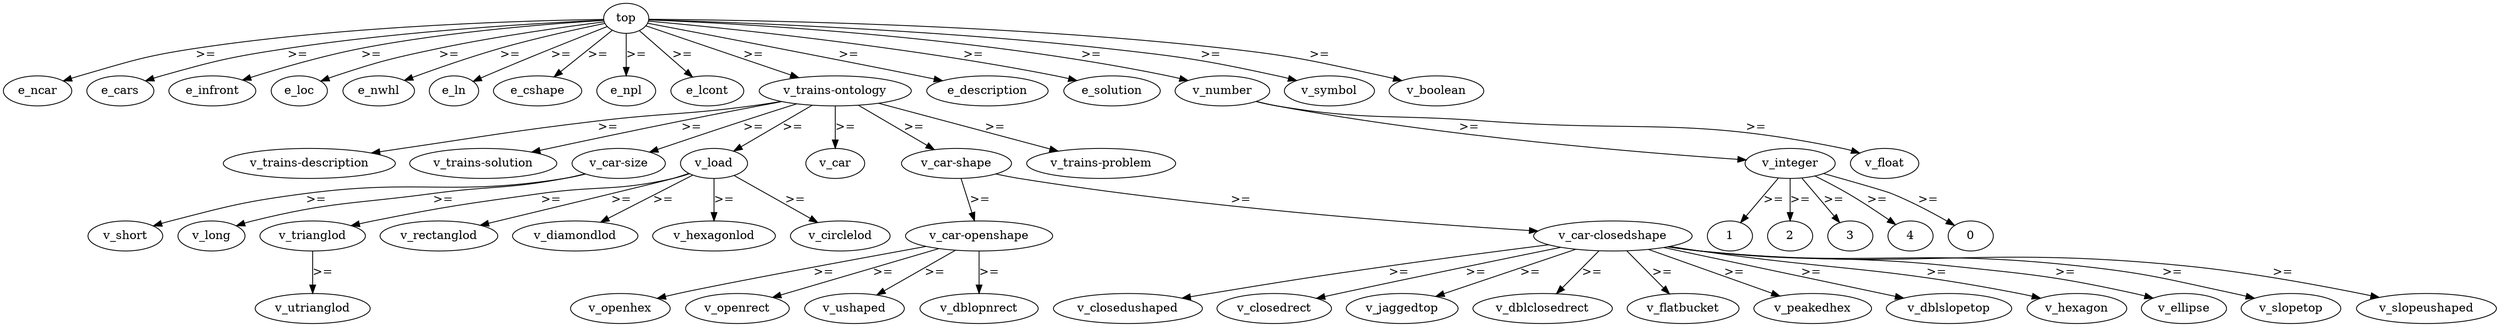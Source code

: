 digraph "ontology" {
  v0 [label="top"];
  v1 [label="v_trains-description"];
  v2 [label="e_ncar"];
  v3 [label="e_cars"];
  v4 [label="v_car-openshape"];
  v5 [label="v_car-closedshape"];
  v6 [label="v_trianglod"];
  v7 [label="v_rectanglod"];
  v8 [label="v_diamondlod"];
  v9 [label="v_trains-solution"];
  v10 [label="v_car-size"];
  v11 [label="v_hexagonlod"];
  v12 [label="v_load"];
  v13 [label="v_car"];
  v14 [label="e_infront"];
  v15 [label="e_loc"];
  v16 [label="e_nwhl"];
  v17 [label="e_ln"];
  v18 [label="e_cshape"];
  v19 [label="e_npl"];
  v20 [label="e_lcont"];
  v21 [label="v_car-shape"];
  v22 [label="v_utrianglod"];
  v23 [label="v_circlelod"];
  v24 [label="v_trains-ontology"];
  v25 [label="v_trains-problem"];
  v26 [label="e_description"];
  v27 [label="e_solution"];
  v28 [label="v_number"];
  v29 [label="v_symbol"];
  v30 [label="v_boolean"];
  v31 [label="v_integer"];
  v32 [label="v_float"];
  v33 [label="v_closedushaped"];
  v34 [label="1"];
  v35 [label="v_short"];
  v36 [label="2"];
  v37 [label="v_openhex"];
  v38 [label="v_openrect"];
  v39 [label="3"];
  v40 [label="4"];
  v41 [label="v_closedrect"];
  v42 [label="v_jaggedtop"];
  v43 [label="v_long"];
  v44 [label="v_ushaped"];
  v45 [label="v_dblclosedrect"];
  v46 [label="v_flatbucket"];
  v47 [label="v_peakedhex"];
  v48 [label="v_dblslopetop"];
  v49 [label="v_dblopnrect"];
  v50 [label="v_hexagon"];
  v51 [label="v_ellipse"];
  v52 [label="v_slopetop"];
  v53 [label="v_slopeushaped"];
  v54 [label="0"];
  v0 -> v2 [label=">="];
  v0 -> v3 [label=">="];
  v0 -> v14 [label=">="];
  v0 -> v15 [label=">="];
  v0 -> v16 [label=">="];
  v0 -> v17 [label=">="];
  v0 -> v18 [label=">="];
  v0 -> v19 [label=">="];
  v0 -> v20 [label=">="];
  v0 -> v24 [label=">="];
  v0 -> v26 [label=">="];
  v0 -> v27 [label=">="];
  v0 -> v28 [label=">="];
  v0 -> v29 [label=">="];
  v0 -> v30 [label=">="];
  v4 -> v37 [label=">="];
  v4 -> v38 [label=">="];
  v4 -> v44 [label=">="];
  v4 -> v49 [label=">="];
  v5 -> v33 [label=">="];
  v5 -> v41 [label=">="];
  v5 -> v42 [label=">="];
  v5 -> v45 [label=">="];
  v5 -> v46 [label=">="];
  v5 -> v47 [label=">="];
  v5 -> v48 [label=">="];
  v5 -> v50 [label=">="];
  v5 -> v51 [label=">="];
  v5 -> v52 [label=">="];
  v5 -> v53 [label=">="];
  v6 -> v22 [label=">="];
  v10 -> v35 [label=">="];
  v10 -> v43 [label=">="];
  v12 -> v6 [label=">="];
  v12 -> v7 [label=">="];
  v12 -> v8 [label=">="];
  v12 -> v11 [label=">="];
  v12 -> v23 [label=">="];
  v21 -> v4 [label=">="];
  v21 -> v5 [label=">="];
  v24 -> v1 [label=">="];
  v24 -> v9 [label=">="];
  v24 -> v10 [label=">="];
  v24 -> v12 [label=">="];
  v24 -> v13 [label=">="];
  v24 -> v21 [label=">="];
  v24 -> v25 [label=">="];
  v28 -> v31 [label=">="];
  v28 -> v32 [label=">="];
  v31 -> v34 [label=">="];
  v31 -> v36 [label=">="];
  v31 -> v39 [label=">="];
  v31 -> v40 [label=">="];
  v31 -> v54 [label=">="];
}
